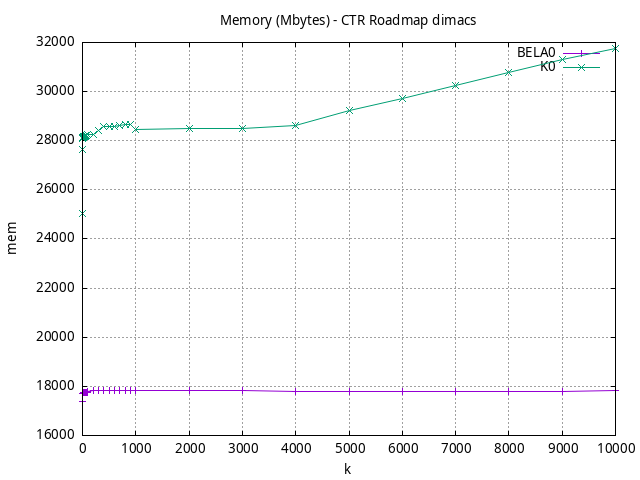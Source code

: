 #!/usr/bin/gnuplot
# -*- coding: utf-8 -*-
#
# results/roadmap/dimacs/CTR/USA-road-d.CTR.brute-force.mem.gnuplot
#
# Started on 01/09/2024 14:31:36
# Author: Carlos Linares López
set grid
set xlabel "k"
set ylabel "mem"

set title "Memory (Mbytes) - CTR Roadmap dimacs"

set terminal png enhanced font "Ariel,10"
set output 'USA-road-d.CTR.brute-force.mem.png'

plot "-" title "BELA0"      with linesp, "-" title "K0"      with linesp

	1 17401.36
	2 17695.37
	3 17700.85
	4 17705.85
	5 17710.85
	6 17716.82
	7 17717.0
	8 17717.0
	9 17717.0
	10 17737.37
	20 17745.76
	30 17746.0
	40 17746.0
	50 17746.0
	60 17746.0
	70 17746.0
	80 17746.0
	90 17746.0
	100 17794.1
	200 17817.39
	300 17838.0
	400 17838.0
	500 17838.0
	600 17838.0
	700 17838.0
	800 17838.0
	900 17838.0
	1000 17838.0
	2000 17838.0
	3000 17838.51
	4000 17788.81
	5000 17802.14
	6000 17801.54
	7000 17798.21
	8000 17799.62
	9000 17804.26
	10000 17812.19
end
	1 25036.99
	2 27630.48
	3 28105.32
	4 28111.54
	5 28118.32
	6 28124.54
	7 28131.32
	8 28137.32
	9 28143.32
	10 28149.32
	20 28156.42
	30 28167.64
	40 28179.64
	50 28191.42
	60 28202.64
	70 28214.64
	80 28226.42
	90 28237.64
	100 28249.64
	200 28274.62
	300 28407.28
	400 28570.96
	500 28586.32
	600 28586.32
	700 28601.68
	800 28647.76
	900 28647.76
	1000 28467.96
	2000 28498.68
	3000 28503.99
	4000 28629.35
	5000 29233.03
	6000 29719.32
	7000 30240.97
	8000 30779.15
	9000 31314.12
	10000 31747.89
end
